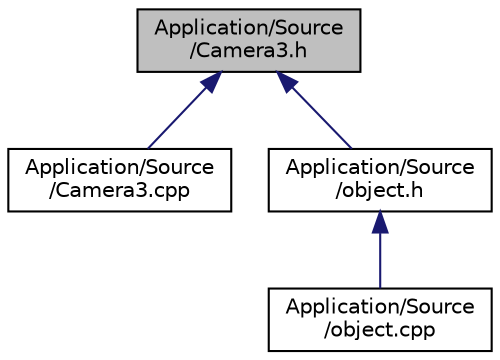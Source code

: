 digraph "Application/Source/Camera3.h"
{
  bgcolor="transparent";
  edge [fontname="Helvetica",fontsize="10",labelfontname="Helvetica",labelfontsize="10"];
  node [fontname="Helvetica",fontsize="10",shape=record];
  Node1 [label="Application/Source\l/Camera3.h",height=0.2,width=0.4,color="black", fillcolor="grey75", style="filled", fontcolor="black"];
  Node1 -> Node2 [dir="back",color="midnightblue",fontsize="10",style="solid",fontname="Helvetica"];
  Node2 [label="Application/Source\l/Camera3.cpp",height=0.2,width=0.4,color="black",URL="$Camera3_8cpp.html"];
  Node1 -> Node3 [dir="back",color="midnightblue",fontsize="10",style="solid",fontname="Helvetica"];
  Node3 [label="Application/Source\l/object.h",height=0.2,width=0.4,color="black",URL="$object_8h.html"];
  Node3 -> Node4 [dir="back",color="midnightblue",fontsize="10",style="solid",fontname="Helvetica"];
  Node4 [label="Application/Source\l/object.cpp",height=0.2,width=0.4,color="black",URL="$object_8cpp.html"];
}
